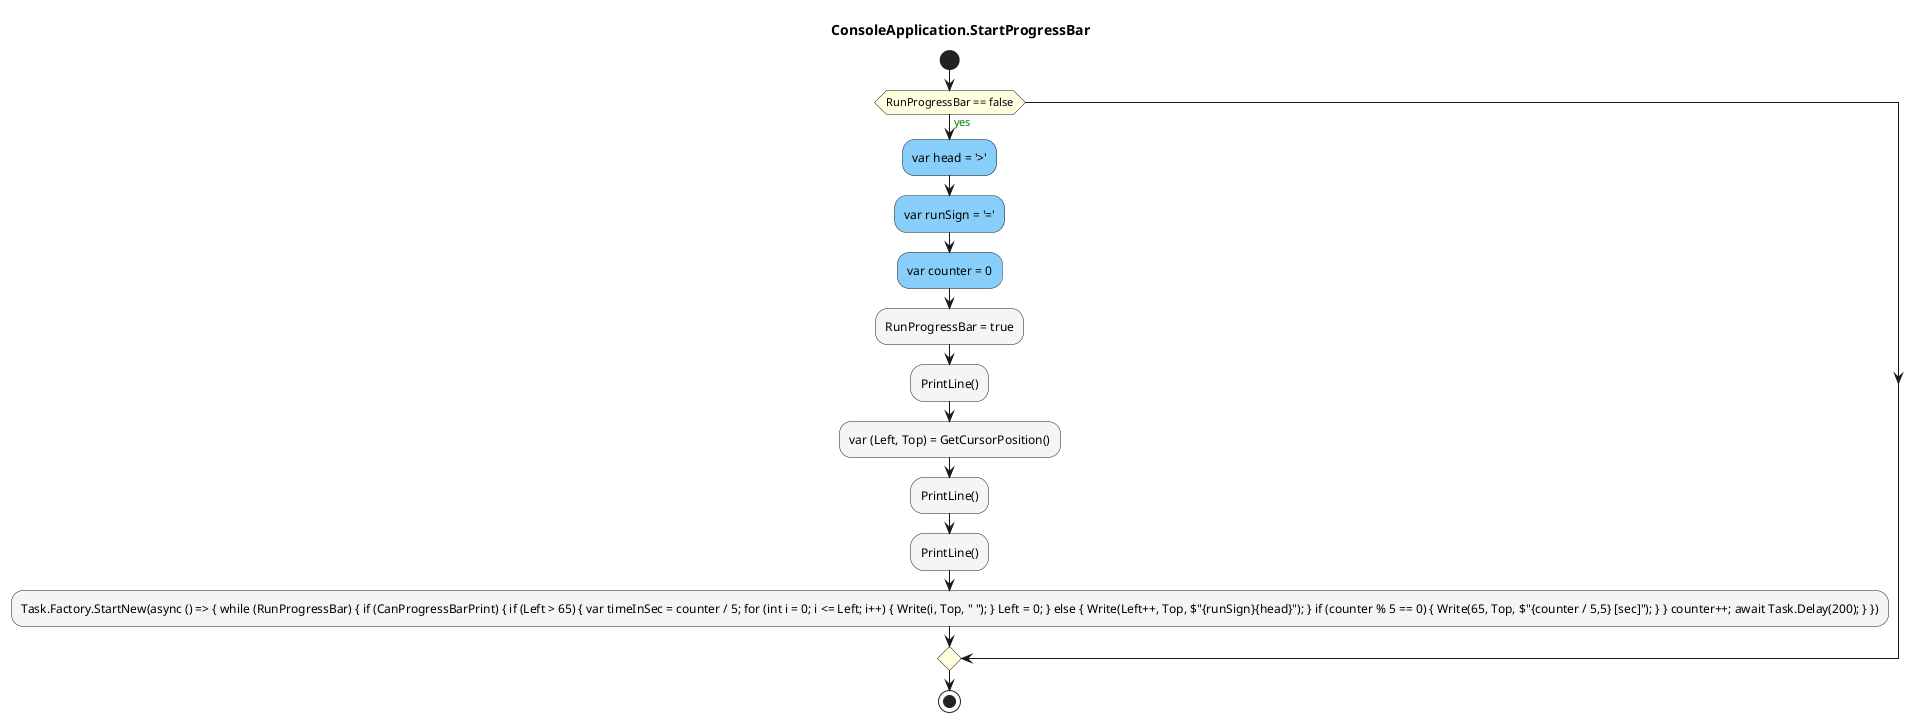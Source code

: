@startuml ConsoleApplication.StartProgressBar
title ConsoleApplication.StartProgressBar
start
#LightYellow:if (RunProgressBar == false) then (<color:green>yes)
        #LightSkyBlue:var head = '>';
        #LightSkyBlue:var runSign = '=';
        #LightSkyBlue:var counter = 0;
        #WhiteSmoke:RunProgressBar = true;
        #WhiteSmoke:PrintLine();
        #WhiteSmoke:var (Left, Top) = GetCursorPosition();
        #WhiteSmoke:PrintLine();
        #WhiteSmoke:PrintLine();
        #WhiteSmoke:Task.Factory.StartNew(async () => { while (RunProgressBar) { if (CanProgressBarPrint) { if (Left > 65) { var timeInSec = counter / 5; for (int i = 0; i <= Left; i++) { Write(i, Top, " "); } Left = 0; } else { Write(Left++, Top, $"{runSign}{head}"); } if (counter % 5 == 0) { Write(65, Top, $"{counter / 5,5} [sec]"); } } counter++; await Task.Delay(200); } });
endif
stop
@enduml

